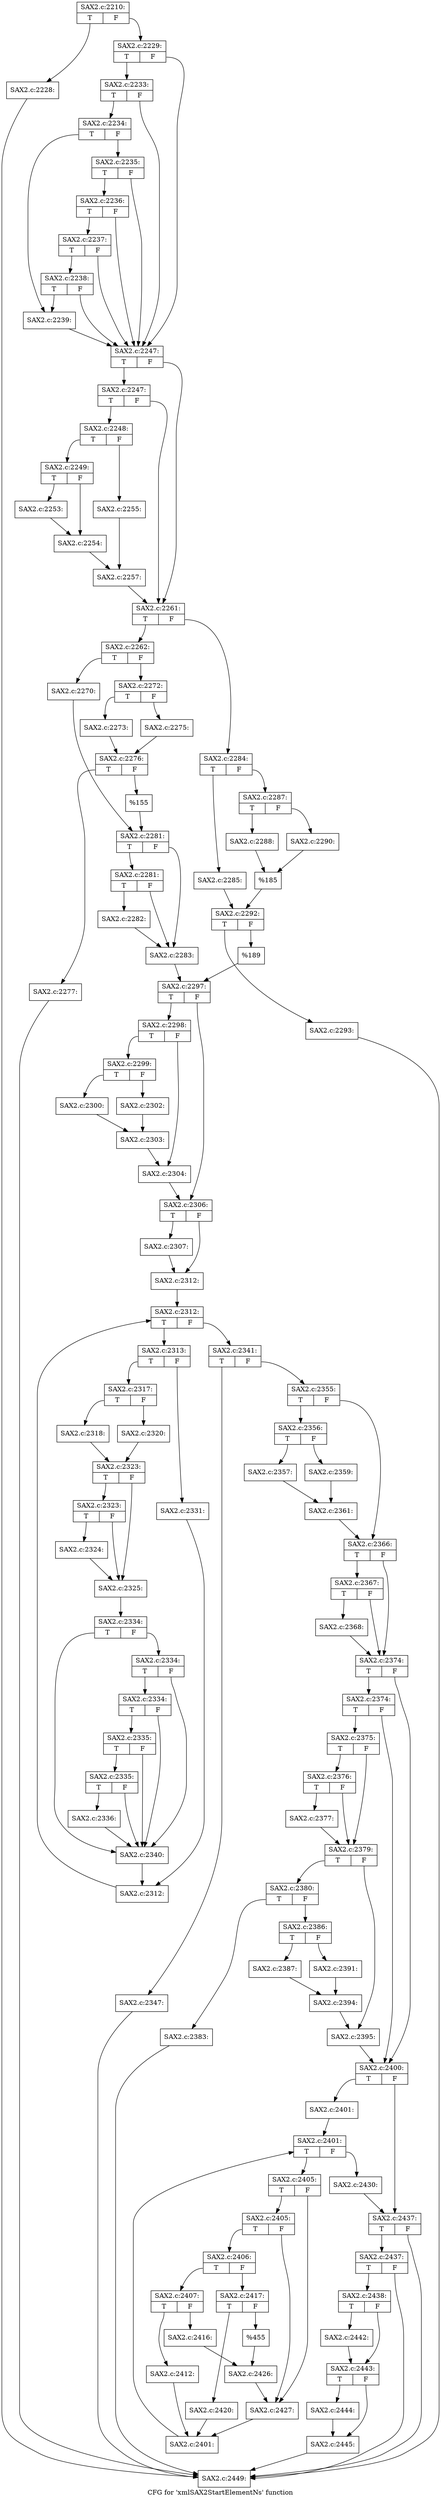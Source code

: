 digraph "CFG for 'xmlSAX2StartElementNs' function" {
	label="CFG for 'xmlSAX2StartElementNs' function";

	Node0x55f4ae73cb40 [shape=record,label="{SAX2.c:2210:|{<s0>T|<s1>F}}"];
	Node0x55f4ae73cb40:s0 -> Node0x55f4ae761590;
	Node0x55f4ae73cb40:s1 -> Node0x55f4ae7615e0;
	Node0x55f4ae761590 [shape=record,label="{SAX2.c:2228:}"];
	Node0x55f4ae761590 -> Node0x55f4ae78a060;
	Node0x55f4ae7615e0 [shape=record,label="{SAX2.c:2229:|{<s0>T|<s1>F}}"];
	Node0x55f4ae7615e0:s0 -> Node0x55f4ae761cb0;
	Node0x55f4ae7615e0:s1 -> Node0x55f4ae761be0;
	Node0x55f4ae761cb0 [shape=record,label="{SAX2.c:2233:|{<s0>T|<s1>F}}"];
	Node0x55f4ae761cb0:s0 -> Node0x55f4ae761c30;
	Node0x55f4ae761cb0:s1 -> Node0x55f4ae761be0;
	Node0x55f4ae761c30 [shape=record,label="{SAX2.c:2234:|{<s0>T|<s1>F}}"];
	Node0x55f4ae761c30:s0 -> Node0x55f4ae761b90;
	Node0x55f4ae761c30:s1 -> Node0x55f4ae762320;
	Node0x55f4ae762320 [shape=record,label="{SAX2.c:2235:|{<s0>T|<s1>F}}"];
	Node0x55f4ae762320:s0 -> Node0x55f4ae7627c0;
	Node0x55f4ae762320:s1 -> Node0x55f4ae761be0;
	Node0x55f4ae7627c0 [shape=record,label="{SAX2.c:2236:|{<s0>T|<s1>F}}"];
	Node0x55f4ae7627c0:s0 -> Node0x55f4ae762740;
	Node0x55f4ae7627c0:s1 -> Node0x55f4ae761be0;
	Node0x55f4ae762740 [shape=record,label="{SAX2.c:2237:|{<s0>T|<s1>F}}"];
	Node0x55f4ae762740:s0 -> Node0x55f4ae7626c0;
	Node0x55f4ae762740:s1 -> Node0x55f4ae761be0;
	Node0x55f4ae7626c0 [shape=record,label="{SAX2.c:2238:|{<s0>T|<s1>F}}"];
	Node0x55f4ae7626c0:s0 -> Node0x55f4ae761b90;
	Node0x55f4ae7626c0:s1 -> Node0x55f4ae761be0;
	Node0x55f4ae761b90 [shape=record,label="{SAX2.c:2239:}"];
	Node0x55f4ae761b90 -> Node0x55f4ae761be0;
	Node0x55f4ae761be0 [shape=record,label="{SAX2.c:2247:|{<s0>T|<s1>F}}"];
	Node0x55f4ae761be0:s0 -> Node0x55f4ae7645a0;
	Node0x55f4ae761be0:s1 -> Node0x55f4ae764550;
	Node0x55f4ae7645a0 [shape=record,label="{SAX2.c:2247:|{<s0>T|<s1>F}}"];
	Node0x55f4ae7645a0:s0 -> Node0x55f4ae764500;
	Node0x55f4ae7645a0:s1 -> Node0x55f4ae764550;
	Node0x55f4ae764500 [shape=record,label="{SAX2.c:2248:|{<s0>T|<s1>F}}"];
	Node0x55f4ae764500:s0 -> Node0x55f4ae764b90;
	Node0x55f4ae764500:s1 -> Node0x55f4ae764c30;
	Node0x55f4ae764b90 [shape=record,label="{SAX2.c:2249:|{<s0>T|<s1>F}}"];
	Node0x55f4ae764b90:s0 -> Node0x55f4ae765fa0;
	Node0x55f4ae764b90:s1 -> Node0x55f4ae765ff0;
	Node0x55f4ae765fa0 [shape=record,label="{SAX2.c:2253:}"];
	Node0x55f4ae765fa0 -> Node0x55f4ae765ff0;
	Node0x55f4ae765ff0 [shape=record,label="{SAX2.c:2254:}"];
	Node0x55f4ae765ff0 -> Node0x55f4ae764be0;
	Node0x55f4ae764c30 [shape=record,label="{SAX2.c:2255:}"];
	Node0x55f4ae764c30 -> Node0x55f4ae764be0;
	Node0x55f4ae764be0 [shape=record,label="{SAX2.c:2257:}"];
	Node0x55f4ae764be0 -> Node0x55f4ae764550;
	Node0x55f4ae764550 [shape=record,label="{SAX2.c:2261:|{<s0>T|<s1>F}}"];
	Node0x55f4ae764550:s0 -> Node0x55f4ae766ce0;
	Node0x55f4ae764550:s1 -> Node0x55f4ae766d80;
	Node0x55f4ae766ce0 [shape=record,label="{SAX2.c:2262:|{<s0>T|<s1>F}}"];
	Node0x55f4ae766ce0:s0 -> Node0x55f4ae6c01a0;
	Node0x55f4ae766ce0:s1 -> Node0x55f4ae6c0240;
	Node0x55f4ae6c01a0 [shape=record,label="{SAX2.c:2270:}"];
	Node0x55f4ae6c01a0 -> Node0x55f4ae6c01f0;
	Node0x55f4ae6c0240 [shape=record,label="{SAX2.c:2272:|{<s0>T|<s1>F}}"];
	Node0x55f4ae6c0240:s0 -> Node0x55f4ae6c0970;
	Node0x55f4ae6c0240:s1 -> Node0x55f4ae6c0a10;
	Node0x55f4ae6c0970 [shape=record,label="{SAX2.c:2273:}"];
	Node0x55f4ae6c0970 -> Node0x55f4ae6c09c0;
	Node0x55f4ae6c0a10 [shape=record,label="{SAX2.c:2275:}"];
	Node0x55f4ae6c0a10 -> Node0x55f4ae6c09c0;
	Node0x55f4ae6c09c0 [shape=record,label="{SAX2.c:2276:|{<s0>T|<s1>F}}"];
	Node0x55f4ae6c09c0:s0 -> Node0x55f4ae6c13f0;
	Node0x55f4ae6c09c0:s1 -> Node0x55f4ae6c1440;
	Node0x55f4ae6c13f0 [shape=record,label="{SAX2.c:2277:}"];
	Node0x55f4ae6c13f0 -> Node0x55f4ae78a060;
	Node0x55f4ae6c1440 [shape=record,label="{%155}"];
	Node0x55f4ae6c1440 -> Node0x55f4ae6c01f0;
	Node0x55f4ae6c01f0 [shape=record,label="{SAX2.c:2281:|{<s0>T|<s1>F}}"];
	Node0x55f4ae6c01f0:s0 -> Node0x55f4ae6c1e80;
	Node0x55f4ae6c01f0:s1 -> Node0x55f4ae6c1e30;
	Node0x55f4ae6c1e80 [shape=record,label="{SAX2.c:2281:|{<s0>T|<s1>F}}"];
	Node0x55f4ae6c1e80:s0 -> Node0x55f4ae6c1de0;
	Node0x55f4ae6c1e80:s1 -> Node0x55f4ae6c1e30;
	Node0x55f4ae6c1de0 [shape=record,label="{SAX2.c:2282:}"];
	Node0x55f4ae6c1de0 -> Node0x55f4ae6c1e30;
	Node0x55f4ae6c1e30 [shape=record,label="{SAX2.c:2283:}"];
	Node0x55f4ae6c1e30 -> Node0x55f4ae766d30;
	Node0x55f4ae766d80 [shape=record,label="{SAX2.c:2284:|{<s0>T|<s1>F}}"];
	Node0x55f4ae766d80:s0 -> Node0x55f4ae6c2c90;
	Node0x55f4ae766d80:s1 -> Node0x55f4ae6c2d30;
	Node0x55f4ae6c2c90 [shape=record,label="{SAX2.c:2285:}"];
	Node0x55f4ae6c2c90 -> Node0x55f4ae6c2ce0;
	Node0x55f4ae6c2d30 [shape=record,label="{SAX2.c:2287:|{<s0>T|<s1>F}}"];
	Node0x55f4ae6c2d30:s0 -> Node0x55f4ae6c3570;
	Node0x55f4ae6c2d30:s1 -> Node0x55f4ae6c3610;
	Node0x55f4ae6c3570 [shape=record,label="{SAX2.c:2288:}"];
	Node0x55f4ae6c3570 -> Node0x55f4ae6c35c0;
	Node0x55f4ae6c3610 [shape=record,label="{SAX2.c:2290:}"];
	Node0x55f4ae6c3610 -> Node0x55f4ae6c35c0;
	Node0x55f4ae6c35c0 [shape=record,label="{%185}"];
	Node0x55f4ae6c35c0 -> Node0x55f4ae6c2ce0;
	Node0x55f4ae6c2ce0 [shape=record,label="{SAX2.c:2292:|{<s0>T|<s1>F}}"];
	Node0x55f4ae6c2ce0:s0 -> Node0x55f4ae6c46d0;
	Node0x55f4ae6c2ce0:s1 -> Node0x55f4ae6c4720;
	Node0x55f4ae6c46d0 [shape=record,label="{SAX2.c:2293:}"];
	Node0x55f4ae6c46d0 -> Node0x55f4ae78a060;
	Node0x55f4ae6c4720 [shape=record,label="{%189}"];
	Node0x55f4ae6c4720 -> Node0x55f4ae766d30;
	Node0x55f4ae766d30 [shape=record,label="{SAX2.c:2297:|{<s0>T|<s1>F}}"];
	Node0x55f4ae766d30:s0 -> Node0x55f4ae6c4d90;
	Node0x55f4ae766d30:s1 -> Node0x55f4ae6c4de0;
	Node0x55f4ae6c4d90 [shape=record,label="{SAX2.c:2298:|{<s0>T|<s1>F}}"];
	Node0x55f4ae6c4d90:s0 -> Node0x55f4ae6c2440;
	Node0x55f4ae6c4d90:s1 -> Node0x55f4ae6c2550;
	Node0x55f4ae6c2440 [shape=record,label="{SAX2.c:2299:|{<s0>T|<s1>F}}"];
	Node0x55f4ae6c2440:s0 -> Node0x55f4ae681f10;
	Node0x55f4ae6c2440:s1 -> Node0x55f4ae681fb0;
	Node0x55f4ae681f10 [shape=record,label="{SAX2.c:2300:}"];
	Node0x55f4ae681f10 -> Node0x55f4ae681f60;
	Node0x55f4ae681fb0 [shape=record,label="{SAX2.c:2302:}"];
	Node0x55f4ae681fb0 -> Node0x55f4ae681f60;
	Node0x55f4ae681f60 [shape=record,label="{SAX2.c:2303:}"];
	Node0x55f4ae681f60 -> Node0x55f4ae6c2550;
	Node0x55f4ae6c2550 [shape=record,label="{SAX2.c:2304:}"];
	Node0x55f4ae6c2550 -> Node0x55f4ae6c4de0;
	Node0x55f4ae6c4de0 [shape=record,label="{SAX2.c:2306:|{<s0>T|<s1>F}}"];
	Node0x55f4ae6c4de0:s0 -> Node0x55f4ae6823d0;
	Node0x55f4ae6c4de0:s1 -> Node0x55f4ae6c6cf0;
	Node0x55f4ae6823d0 [shape=record,label="{SAX2.c:2307:}"];
	Node0x55f4ae6823d0 -> Node0x55f4ae6c6cf0;
	Node0x55f4ae6c6cf0 [shape=record,label="{SAX2.c:2312:}"];
	Node0x55f4ae6c6cf0 -> Node0x55f4ae7778e0;
	Node0x55f4ae7778e0 [shape=record,label="{SAX2.c:2312:|{<s0>T|<s1>F}}"];
	Node0x55f4ae7778e0:s0 -> Node0x55f4ae777bc0;
	Node0x55f4ae7778e0:s1 -> Node0x55f4ae777640;
	Node0x55f4ae777bc0 [shape=record,label="{SAX2.c:2313:|{<s0>T|<s1>F}}"];
	Node0x55f4ae777bc0:s0 -> Node0x55f4ae778aa0;
	Node0x55f4ae777bc0:s1 -> Node0x55f4ae778b40;
	Node0x55f4ae778aa0 [shape=record,label="{SAX2.c:2317:|{<s0>T|<s1>F}}"];
	Node0x55f4ae778aa0:s0 -> Node0x55f4ae778f00;
	Node0x55f4ae778aa0:s1 -> Node0x55f4ae778fa0;
	Node0x55f4ae778f00 [shape=record,label="{SAX2.c:2318:}"];
	Node0x55f4ae778f00 -> Node0x55f4ae778f50;
	Node0x55f4ae778fa0 [shape=record,label="{SAX2.c:2320:}"];
	Node0x55f4ae778fa0 -> Node0x55f4ae778f50;
	Node0x55f4ae778f50 [shape=record,label="{SAX2.c:2323:|{<s0>T|<s1>F}}"];
	Node0x55f4ae778f50:s0 -> Node0x55f4ae779cf0;
	Node0x55f4ae778f50:s1 -> Node0x55f4ae779ca0;
	Node0x55f4ae779cf0 [shape=record,label="{SAX2.c:2323:|{<s0>T|<s1>F}}"];
	Node0x55f4ae779cf0:s0 -> Node0x55f4ae779c50;
	Node0x55f4ae779cf0:s1 -> Node0x55f4ae779ca0;
	Node0x55f4ae779c50 [shape=record,label="{SAX2.c:2324:}"];
	Node0x55f4ae779c50 -> Node0x55f4ae779ca0;
	Node0x55f4ae779ca0 [shape=record,label="{SAX2.c:2325:}"];
	Node0x55f4ae779ca0 -> Node0x55f4ae778af0;
	Node0x55f4ae778b40 [shape=record,label="{SAX2.c:2331:}"];
	Node0x55f4ae778b40 -> Node0x55f4ae777b30;
	Node0x55f4ae778af0 [shape=record,label="{SAX2.c:2334:|{<s0>T|<s1>F}}"];
	Node0x55f4ae778af0:s0 -> Node0x55f4ae77a870;
	Node0x55f4ae778af0:s1 -> Node0x55f4ae77aa40;
	Node0x55f4ae77aa40 [shape=record,label="{SAX2.c:2334:|{<s0>T|<s1>F}}"];
	Node0x55f4ae77aa40:s0 -> Node0x55f4ae77a9c0;
	Node0x55f4ae77aa40:s1 -> Node0x55f4ae77a870;
	Node0x55f4ae77a9c0 [shape=record,label="{SAX2.c:2334:|{<s0>T|<s1>F}}"];
	Node0x55f4ae77a9c0:s0 -> Node0x55f4ae77a940;
	Node0x55f4ae77a9c0:s1 -> Node0x55f4ae77a870;
	Node0x55f4ae77a940 [shape=record,label="{SAX2.c:2335:|{<s0>T|<s1>F}}"];
	Node0x55f4ae77a940:s0 -> Node0x55f4ae77a8c0;
	Node0x55f4ae77a940:s1 -> Node0x55f4ae77a870;
	Node0x55f4ae77a8c0 [shape=record,label="{SAX2.c:2335:|{<s0>T|<s1>F}}"];
	Node0x55f4ae77a8c0:s0 -> Node0x55f4ae77a820;
	Node0x55f4ae77a8c0:s1 -> Node0x55f4ae77a870;
	Node0x55f4ae77a820 [shape=record,label="{SAX2.c:2336:}"];
	Node0x55f4ae77a820 -> Node0x55f4ae77a870;
	Node0x55f4ae77a870 [shape=record,label="{SAX2.c:2340:}"];
	Node0x55f4ae77a870 -> Node0x55f4ae777b30;
	Node0x55f4ae777b30 [shape=record,label="{SAX2.c:2312:}"];
	Node0x55f4ae777b30 -> Node0x55f4ae7778e0;
	Node0x55f4ae777640 [shape=record,label="{SAX2.c:2341:|{<s0>T|<s1>F}}"];
	Node0x55f4ae777640:s0 -> Node0x55f4ae77d7a0;
	Node0x55f4ae777640:s1 -> Node0x55f4ae77d7f0;
	Node0x55f4ae77d7a0 [shape=record,label="{SAX2.c:2347:}"];
	Node0x55f4ae77d7a0 -> Node0x55f4ae78a060;
	Node0x55f4ae77d7f0 [shape=record,label="{SAX2.c:2355:|{<s0>T|<s1>F}}"];
	Node0x55f4ae77d7f0:s0 -> Node0x55f4ae77dfe0;
	Node0x55f4ae77d7f0:s1 -> Node0x55f4ae77e030;
	Node0x55f4ae77dfe0 [shape=record,label="{SAX2.c:2356:|{<s0>T|<s1>F}}"];
	Node0x55f4ae77dfe0:s0 -> Node0x55f4ae77e3f0;
	Node0x55f4ae77dfe0:s1 -> Node0x55f4ae77e490;
	Node0x55f4ae77e3f0 [shape=record,label="{SAX2.c:2357:}"];
	Node0x55f4ae77e3f0 -> Node0x55f4ae77e440;
	Node0x55f4ae77e490 [shape=record,label="{SAX2.c:2359:}"];
	Node0x55f4ae77e490 -> Node0x55f4ae77e440;
	Node0x55f4ae77e440 [shape=record,label="{SAX2.c:2361:}"];
	Node0x55f4ae77e440 -> Node0x55f4ae77e030;
	Node0x55f4ae77e030 [shape=record,label="{SAX2.c:2366:|{<s0>T|<s1>F}}"];
	Node0x55f4ae77e030:s0 -> Node0x55f4ae77f050;
	Node0x55f4ae77e030:s1 -> Node0x55f4ae77f000;
	Node0x55f4ae77f050 [shape=record,label="{SAX2.c:2367:|{<s0>T|<s1>F}}"];
	Node0x55f4ae77f050:s0 -> Node0x55f4ae77efb0;
	Node0x55f4ae77f050:s1 -> Node0x55f4ae77f000;
	Node0x55f4ae77efb0 [shape=record,label="{SAX2.c:2368:}"];
	Node0x55f4ae77efb0 -> Node0x55f4ae77f000;
	Node0x55f4ae77f000 [shape=record,label="{SAX2.c:2374:|{<s0>T|<s1>F}}"];
	Node0x55f4ae77f000:s0 -> Node0x55f4ae77fb60;
	Node0x55f4ae77f000:s1 -> Node0x55f4ae77fb10;
	Node0x55f4ae77fb60 [shape=record,label="{SAX2.c:2374:|{<s0>T|<s1>F}}"];
	Node0x55f4ae77fb60:s0 -> Node0x55f4ae77fac0;
	Node0x55f4ae77fb60:s1 -> Node0x55f4ae77fb10;
	Node0x55f4ae77fac0 [shape=record,label="{SAX2.c:2375:|{<s0>T|<s1>F}}"];
	Node0x55f4ae77fac0:s0 -> Node0x55f4ae7808a0;
	Node0x55f4ae77fac0:s1 -> Node0x55f4ae780850;
	Node0x55f4ae7808a0 [shape=record,label="{SAX2.c:2376:|{<s0>T|<s1>F}}"];
	Node0x55f4ae7808a0:s0 -> Node0x55f4ae780800;
	Node0x55f4ae7808a0:s1 -> Node0x55f4ae780850;
	Node0x55f4ae780800 [shape=record,label="{SAX2.c:2377:}"];
	Node0x55f4ae780800 -> Node0x55f4ae780850;
	Node0x55f4ae780850 [shape=record,label="{SAX2.c:2379:|{<s0>T|<s1>F}}"];
	Node0x55f4ae780850:s0 -> Node0x55f4ae781870;
	Node0x55f4ae780850:s1 -> Node0x55f4ae7818c0;
	Node0x55f4ae781870 [shape=record,label="{SAX2.c:2380:|{<s0>T|<s1>F}}"];
	Node0x55f4ae781870:s0 -> Node0x55f4ae782070;
	Node0x55f4ae781870:s1 -> Node0x55f4ae7820c0;
	Node0x55f4ae782070 [shape=record,label="{SAX2.c:2383:}"];
	Node0x55f4ae782070 -> Node0x55f4ae78a060;
	Node0x55f4ae7820c0 [shape=record,label="{SAX2.c:2386:|{<s0>T|<s1>F}}"];
	Node0x55f4ae7820c0:s0 -> Node0x55f4ae7826d0;
	Node0x55f4ae7820c0:s1 -> Node0x55f4ae782770;
	Node0x55f4ae7826d0 [shape=record,label="{SAX2.c:2387:}"];
	Node0x55f4ae7826d0 -> Node0x55f4ae782720;
	Node0x55f4ae782770 [shape=record,label="{SAX2.c:2391:}"];
	Node0x55f4ae782770 -> Node0x55f4ae782720;
	Node0x55f4ae782720 [shape=record,label="{SAX2.c:2394:}"];
	Node0x55f4ae782720 -> Node0x55f4ae7818c0;
	Node0x55f4ae7818c0 [shape=record,label="{SAX2.c:2395:}"];
	Node0x55f4ae7818c0 -> Node0x55f4ae77fb10;
	Node0x55f4ae77fb10 [shape=record,label="{SAX2.c:2400:|{<s0>T|<s1>F}}"];
	Node0x55f4ae77fb10:s0 -> Node0x55f4ae7835b0;
	Node0x55f4ae77fb10:s1 -> Node0x55f4ae783600;
	Node0x55f4ae7835b0 [shape=record,label="{SAX2.c:2401:}"];
	Node0x55f4ae7835b0 -> Node0x55f4ae783c30;
	Node0x55f4ae783c30 [shape=record,label="{SAX2.c:2401:|{<s0>T|<s1>F}}"];
	Node0x55f4ae783c30:s0 -> Node0x55f4ae783eb0;
	Node0x55f4ae783c30:s1 -> Node0x55f4ae783950;
	Node0x55f4ae783eb0 [shape=record,label="{SAX2.c:2405:|{<s0>T|<s1>F}}"];
	Node0x55f4ae783eb0:s0 -> Node0x55f4ae7842f0;
	Node0x55f4ae783eb0:s1 -> Node0x55f4ae7842a0;
	Node0x55f4ae7842f0 [shape=record,label="{SAX2.c:2405:|{<s0>T|<s1>F}}"];
	Node0x55f4ae7842f0:s0 -> Node0x55f4ae784250;
	Node0x55f4ae7842f0:s1 -> Node0x55f4ae7842a0;
	Node0x55f4ae784250 [shape=record,label="{SAX2.c:2406:|{<s0>T|<s1>F}}"];
	Node0x55f4ae784250:s0 -> Node0x55f4ae784d80;
	Node0x55f4ae784250:s1 -> Node0x55f4ae784e20;
	Node0x55f4ae784d80 [shape=record,label="{SAX2.c:2407:|{<s0>T|<s1>F}}"];
	Node0x55f4ae784d80:s0 -> Node0x55f4ae785da0;
	Node0x55f4ae784d80:s1 -> Node0x55f4ae785df0;
	Node0x55f4ae785da0 [shape=record,label="{SAX2.c:2412:}"];
	Node0x55f4ae785da0 -> Node0x55f4ae783e20;
	Node0x55f4ae785df0 [shape=record,label="{SAX2.c:2416:}"];
	Node0x55f4ae785df0 -> Node0x55f4ae784dd0;
	Node0x55f4ae784e20 [shape=record,label="{SAX2.c:2417:|{<s0>T|<s1>F}}"];
	Node0x55f4ae784e20:s0 -> Node0x55f4ae787a40;
	Node0x55f4ae784e20:s1 -> Node0x55f4ae787a90;
	Node0x55f4ae787a40 [shape=record,label="{SAX2.c:2420:}"];
	Node0x55f4ae787a40 -> Node0x55f4ae783e20;
	Node0x55f4ae787a90 [shape=record,label="{%455}"];
	Node0x55f4ae787a90 -> Node0x55f4ae784dd0;
	Node0x55f4ae784dd0 [shape=record,label="{SAX2.c:2426:}"];
	Node0x55f4ae784dd0 -> Node0x55f4ae7842a0;
	Node0x55f4ae7842a0 [shape=record,label="{SAX2.c:2427:}"];
	Node0x55f4ae7842a0 -> Node0x55f4ae783e20;
	Node0x55f4ae783e20 [shape=record,label="{SAX2.c:2401:}"];
	Node0x55f4ae783e20 -> Node0x55f4ae783c30;
	Node0x55f4ae783950 [shape=record,label="{SAX2.c:2430:}"];
	Node0x55f4ae783950 -> Node0x55f4ae783600;
	Node0x55f4ae783600 [shape=record,label="{SAX2.c:2437:|{<s0>T|<s1>F}}"];
	Node0x55f4ae783600:s0 -> Node0x55f4ae78a0b0;
	Node0x55f4ae783600:s1 -> Node0x55f4ae78a060;
	Node0x55f4ae78a0b0 [shape=record,label="{SAX2.c:2437:|{<s0>T|<s1>F}}"];
	Node0x55f4ae78a0b0:s0 -> Node0x55f4ae78a010;
	Node0x55f4ae78a0b0:s1 -> Node0x55f4ae78a060;
	Node0x55f4ae78a010 [shape=record,label="{SAX2.c:2438:|{<s0>T|<s1>F}}"];
	Node0x55f4ae78a010:s0 -> Node0x55f4ae78b000;
	Node0x55f4ae78a010:s1 -> Node0x55f4ae78b050;
	Node0x55f4ae78b000 [shape=record,label="{SAX2.c:2442:}"];
	Node0x55f4ae78b000 -> Node0x55f4ae78b050;
	Node0x55f4ae78b050 [shape=record,label="{SAX2.c:2443:|{<s0>T|<s1>F}}"];
	Node0x55f4ae78b050:s0 -> Node0x55f4ae78b610;
	Node0x55f4ae78b050:s1 -> Node0x55f4ae78b660;
	Node0x55f4ae78b610 [shape=record,label="{SAX2.c:2444:}"];
	Node0x55f4ae78b610 -> Node0x55f4ae78b660;
	Node0x55f4ae78b660 [shape=record,label="{SAX2.c:2445:}"];
	Node0x55f4ae78b660 -> Node0x55f4ae78a060;
	Node0x55f4ae78a060 [shape=record,label="{SAX2.c:2449:}"];
}
